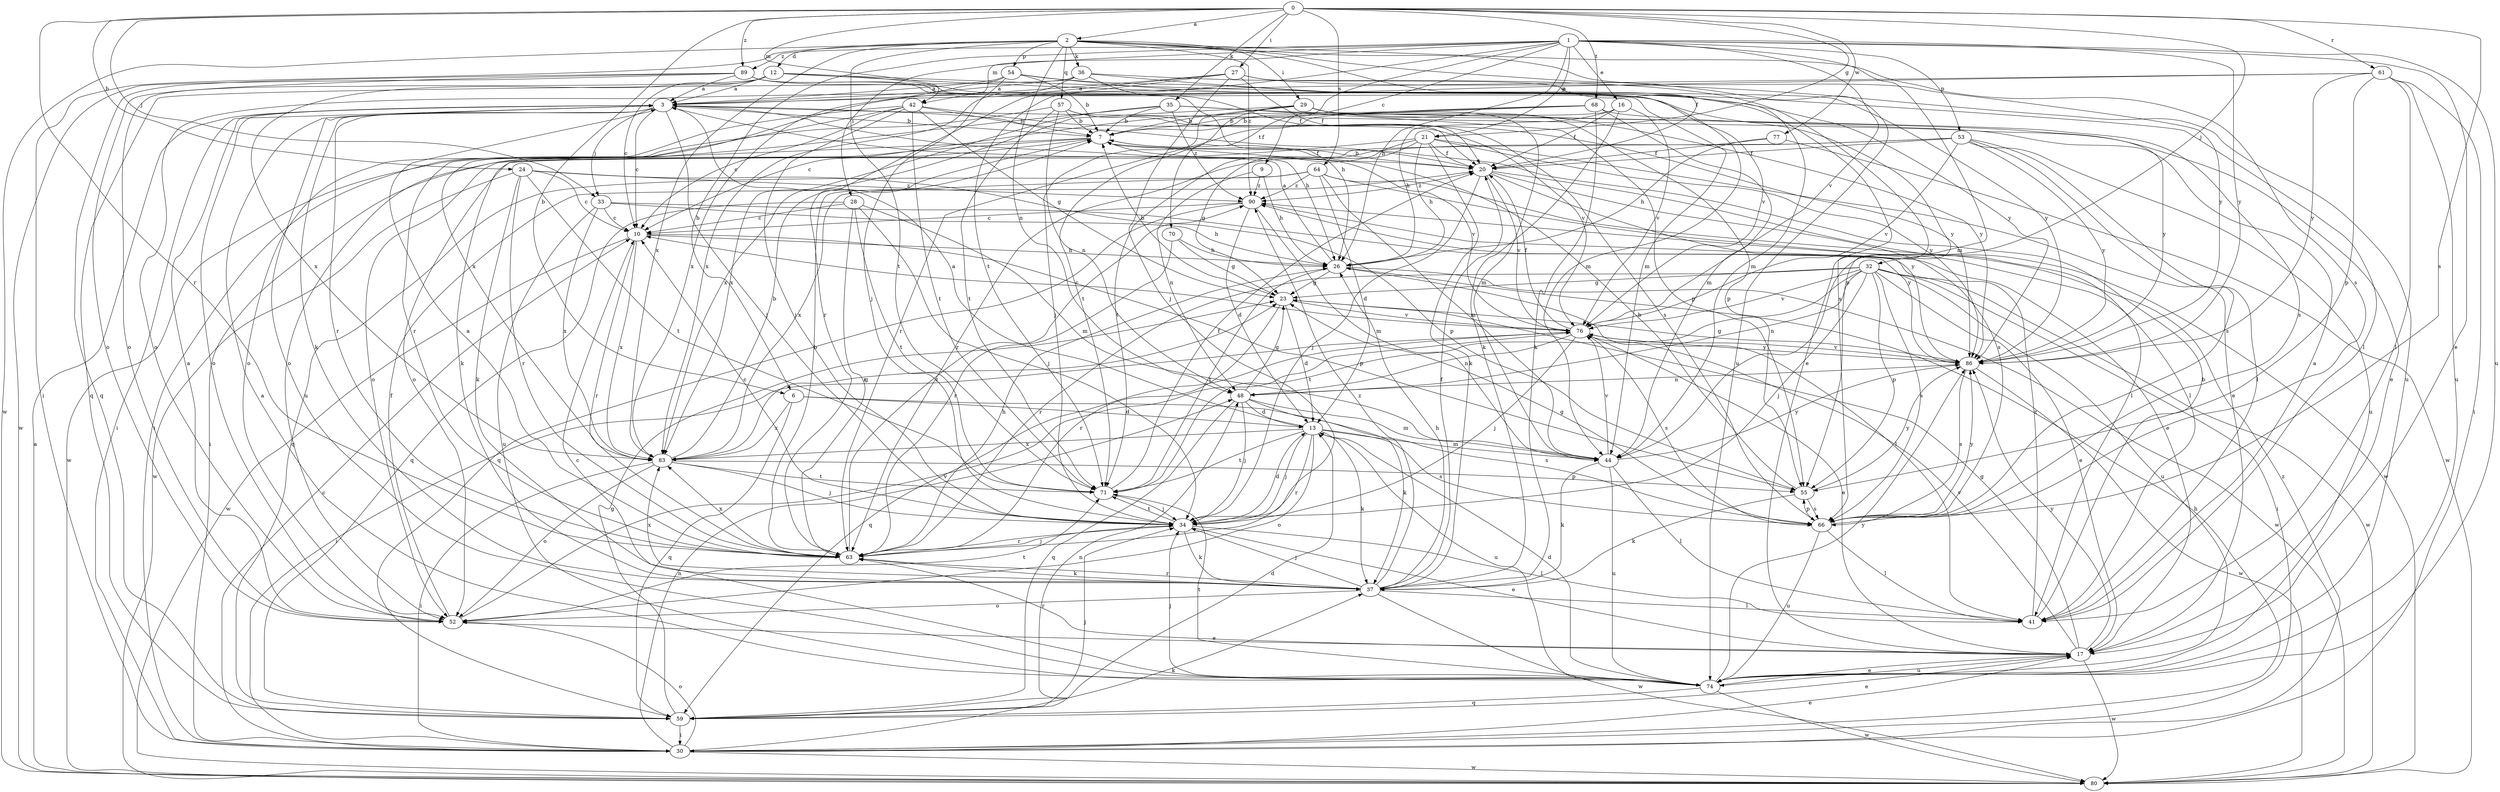 strict digraph  {
0;
1;
2;
3;
6;
7;
9;
10;
12;
13;
16;
17;
20;
21;
23;
24;
26;
27;
28;
29;
30;
32;
33;
34;
35;
36;
37;
41;
42;
44;
48;
52;
53;
54;
55;
57;
59;
61;
63;
64;
66;
68;
70;
71;
74;
76;
77;
80;
83;
86;
89;
90;
0 -> 2  [label=a];
0 -> 6  [label=b];
0 -> 21  [label=g];
0 -> 24  [label=h];
0 -> 27  [label=i];
0 -> 32  [label=j];
0 -> 33  [label=j];
0 -> 35  [label=k];
0 -> 42  [label=m];
0 -> 61  [label=r];
0 -> 63  [label=r];
0 -> 64  [label=s];
0 -> 66  [label=s];
0 -> 68  [label=t];
0 -> 77  [label=w];
0 -> 89  [label=z];
1 -> 6  [label=b];
1 -> 9  [label=c];
1 -> 16  [label=e];
1 -> 17  [label=e];
1 -> 21  [label=g];
1 -> 26  [label=h];
1 -> 28  [label=i];
1 -> 42  [label=m];
1 -> 44  [label=m];
1 -> 53  [label=p];
1 -> 70  [label=t];
1 -> 71  [label=t];
1 -> 74  [label=u];
1 -> 76  [label=v];
1 -> 86  [label=y];
1 -> 89  [label=z];
2 -> 12  [label=d];
2 -> 20  [label=f];
2 -> 29  [label=i];
2 -> 30  [label=i];
2 -> 36  [label=k];
2 -> 48  [label=n];
2 -> 54  [label=p];
2 -> 57  [label=q];
2 -> 66  [label=s];
2 -> 71  [label=t];
2 -> 74  [label=u];
2 -> 80  [label=w];
2 -> 83  [label=x];
2 -> 86  [label=y];
2 -> 90  [label=z];
3 -> 7  [label=b];
3 -> 10  [label=c];
3 -> 20  [label=f];
3 -> 26  [label=h];
3 -> 30  [label=i];
3 -> 33  [label=j];
3 -> 34  [label=j];
3 -> 37  [label=k];
3 -> 52  [label=o];
3 -> 63  [label=r];
3 -> 74  [label=u];
6 -> 13  [label=d];
6 -> 59  [label=q];
6 -> 66  [label=s];
6 -> 83  [label=x];
7 -> 20  [label=f];
7 -> 30  [label=i];
7 -> 37  [label=k];
7 -> 76  [label=v];
7 -> 80  [label=w];
9 -> 26  [label=h];
9 -> 48  [label=n];
9 -> 90  [label=z];
10 -> 26  [label=h];
10 -> 55  [label=p];
10 -> 63  [label=r];
10 -> 80  [label=w];
10 -> 83  [label=x];
12 -> 3  [label=a];
12 -> 10  [label=c];
12 -> 41  [label=l];
12 -> 52  [label=o];
12 -> 76  [label=v];
12 -> 83  [label=x];
12 -> 86  [label=y];
13 -> 3  [label=a];
13 -> 34  [label=j];
13 -> 37  [label=k];
13 -> 44  [label=m];
13 -> 52  [label=o];
13 -> 63  [label=r];
13 -> 66  [label=s];
13 -> 71  [label=t];
13 -> 74  [label=u];
13 -> 83  [label=x];
16 -> 7  [label=b];
16 -> 20  [label=f];
16 -> 26  [label=h];
16 -> 37  [label=k];
16 -> 76  [label=v];
17 -> 23  [label=g];
17 -> 63  [label=r];
17 -> 74  [label=u];
17 -> 76  [label=v];
17 -> 80  [label=w];
17 -> 86  [label=y];
20 -> 7  [label=b];
20 -> 34  [label=j];
20 -> 41  [label=l];
20 -> 66  [label=s];
20 -> 76  [label=v];
20 -> 86  [label=y];
20 -> 90  [label=z];
21 -> 17  [label=e];
21 -> 20  [label=f];
21 -> 23  [label=g];
21 -> 26  [label=h];
21 -> 37  [label=k];
21 -> 52  [label=o];
21 -> 71  [label=t];
21 -> 86  [label=y];
23 -> 7  [label=b];
23 -> 13  [label=d];
23 -> 63  [label=r];
23 -> 76  [label=v];
24 -> 10  [label=c];
24 -> 37  [label=k];
24 -> 55  [label=p];
24 -> 63  [label=r];
24 -> 71  [label=t];
24 -> 80  [label=w];
24 -> 90  [label=z];
26 -> 3  [label=a];
26 -> 23  [label=g];
26 -> 41  [label=l];
26 -> 71  [label=t];
26 -> 80  [label=w];
27 -> 3  [label=a];
27 -> 20  [label=f];
27 -> 34  [label=j];
27 -> 44  [label=m];
27 -> 63  [label=r];
27 -> 74  [label=u];
27 -> 83  [label=x];
28 -> 10  [label=c];
28 -> 34  [label=j];
28 -> 44  [label=m];
28 -> 59  [label=q];
28 -> 63  [label=r];
28 -> 71  [label=t];
29 -> 7  [label=b];
29 -> 34  [label=j];
29 -> 44  [label=m];
29 -> 55  [label=p];
29 -> 66  [label=s];
29 -> 71  [label=t];
29 -> 83  [label=x];
29 -> 86  [label=y];
30 -> 10  [label=c];
30 -> 17  [label=e];
30 -> 26  [label=h];
30 -> 37  [label=k];
30 -> 48  [label=n];
30 -> 52  [label=o];
30 -> 80  [label=w];
30 -> 90  [label=z];
32 -> 17  [label=e];
32 -> 23  [label=g];
32 -> 30  [label=i];
32 -> 34  [label=j];
32 -> 48  [label=n];
32 -> 55  [label=p];
32 -> 63  [label=r];
32 -> 66  [label=s];
32 -> 71  [label=t];
32 -> 74  [label=u];
32 -> 76  [label=v];
32 -> 80  [label=w];
33 -> 10  [label=c];
33 -> 26  [label=h];
33 -> 74  [label=u];
33 -> 83  [label=x];
33 -> 86  [label=y];
34 -> 10  [label=c];
34 -> 13  [label=d];
34 -> 17  [label=e];
34 -> 37  [label=k];
34 -> 41  [label=l];
34 -> 63  [label=r];
34 -> 71  [label=t];
35 -> 7  [label=b];
35 -> 17  [label=e];
35 -> 52  [label=o];
35 -> 55  [label=p];
35 -> 83  [label=x];
35 -> 90  [label=z];
36 -> 3  [label=a];
36 -> 17  [label=e];
36 -> 20  [label=f];
36 -> 44  [label=m];
36 -> 59  [label=q];
36 -> 83  [label=x];
37 -> 20  [label=f];
37 -> 26  [label=h];
37 -> 34  [label=j];
37 -> 41  [label=l];
37 -> 52  [label=o];
37 -> 63  [label=r];
37 -> 80  [label=w];
37 -> 83  [label=x];
37 -> 90  [label=z];
41 -> 3  [label=a];
41 -> 7  [label=b];
41 -> 90  [label=z];
42 -> 7  [label=b];
42 -> 10  [label=c];
42 -> 23  [label=g];
42 -> 34  [label=j];
42 -> 52  [label=o];
42 -> 63  [label=r];
42 -> 71  [label=t];
42 -> 86  [label=y];
44 -> 37  [label=k];
44 -> 41  [label=l];
44 -> 74  [label=u];
44 -> 76  [label=v];
44 -> 86  [label=y];
48 -> 13  [label=d];
48 -> 23  [label=g];
48 -> 34  [label=j];
48 -> 37  [label=k];
48 -> 44  [label=m];
48 -> 59  [label=q];
52 -> 3  [label=a];
52 -> 17  [label=e];
52 -> 20  [label=f];
52 -> 71  [label=t];
52 -> 76  [label=v];
53 -> 20  [label=f];
53 -> 41  [label=l];
53 -> 52  [label=o];
53 -> 63  [label=r];
53 -> 66  [label=s];
53 -> 74  [label=u];
53 -> 76  [label=v];
53 -> 86  [label=y];
54 -> 3  [label=a];
54 -> 7  [label=b];
54 -> 34  [label=j];
54 -> 66  [label=s];
54 -> 83  [label=x];
54 -> 86  [label=y];
55 -> 7  [label=b];
55 -> 37  [label=k];
55 -> 66  [label=s];
55 -> 86  [label=y];
57 -> 7  [label=b];
57 -> 30  [label=i];
57 -> 48  [label=n];
57 -> 66  [label=s];
57 -> 71  [label=t];
57 -> 76  [label=v];
59 -> 13  [label=d];
59 -> 17  [label=e];
59 -> 23  [label=g];
59 -> 30  [label=i];
59 -> 34  [label=j];
59 -> 48  [label=n];
61 -> 3  [label=a];
61 -> 30  [label=i];
61 -> 41  [label=l];
61 -> 52  [label=o];
61 -> 55  [label=p];
61 -> 74  [label=u];
61 -> 86  [label=y];
63 -> 3  [label=a];
63 -> 7  [label=b];
63 -> 26  [label=h];
63 -> 34  [label=j];
63 -> 37  [label=k];
63 -> 83  [label=x];
63 -> 90  [label=z];
64 -> 13  [label=d];
64 -> 41  [label=l];
64 -> 44  [label=m];
64 -> 59  [label=q];
64 -> 80  [label=w];
64 -> 83  [label=x];
64 -> 90  [label=z];
66 -> 23  [label=g];
66 -> 41  [label=l];
66 -> 55  [label=p];
66 -> 74  [label=u];
66 -> 86  [label=y];
68 -> 7  [label=b];
68 -> 10  [label=c];
68 -> 37  [label=k];
68 -> 44  [label=m];
68 -> 63  [label=r];
68 -> 86  [label=y];
70 -> 23  [label=g];
70 -> 26  [label=h];
70 -> 63  [label=r];
71 -> 20  [label=f];
71 -> 34  [label=j];
74 -> 3  [label=a];
74 -> 10  [label=c];
74 -> 13  [label=d];
74 -> 17  [label=e];
74 -> 34  [label=j];
74 -> 59  [label=q];
74 -> 71  [label=t];
74 -> 80  [label=w];
74 -> 86  [label=y];
76 -> 10  [label=c];
76 -> 17  [label=e];
76 -> 20  [label=f];
76 -> 30  [label=i];
76 -> 34  [label=j];
76 -> 48  [label=n];
76 -> 59  [label=q];
76 -> 66  [label=s];
76 -> 86  [label=y];
77 -> 20  [label=f];
77 -> 26  [label=h];
77 -> 80  [label=w];
80 -> 3  [label=a];
83 -> 7  [label=b];
83 -> 23  [label=g];
83 -> 30  [label=i];
83 -> 34  [label=j];
83 -> 52  [label=o];
83 -> 55  [label=p];
83 -> 71  [label=t];
86 -> 23  [label=g];
86 -> 48  [label=n];
86 -> 66  [label=s];
86 -> 76  [label=v];
86 -> 80  [label=w];
89 -> 3  [label=a];
89 -> 26  [label=h];
89 -> 44  [label=m];
89 -> 52  [label=o];
89 -> 55  [label=p];
89 -> 59  [label=q];
89 -> 80  [label=w];
90 -> 10  [label=c];
90 -> 13  [label=d];
90 -> 17  [label=e];
90 -> 44  [label=m];
90 -> 59  [label=q];
}
